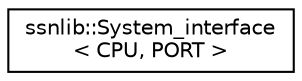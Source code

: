 digraph "Graphical Class Hierarchy"
{
  edge [fontname="Helvetica",fontsize="10",labelfontname="Helvetica",labelfontsize="10"];
  node [fontname="Helvetica",fontsize="10",shape=record];
  rankdir="LR";
  Node1 [label="ssnlib::System_interface\l\< CPU, PORT \>",height=0.2,width=0.4,color="black", fillcolor="white", style="filled",URL="$classssnlib_1_1System__interface.html"];
}
